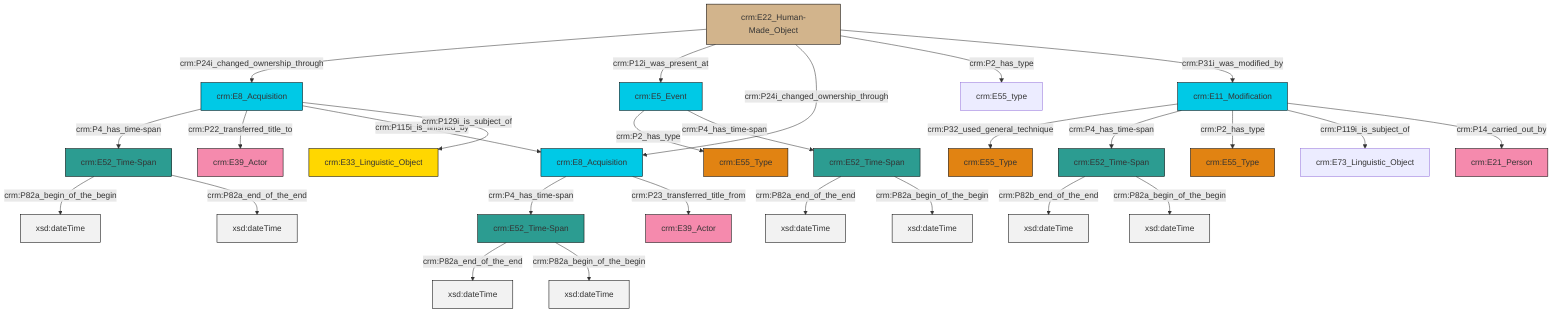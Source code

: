 graph TD
classDef Literal fill:#f2f2f2,stroke:#000000;
classDef CRM_Entity fill:#FFFFFF,stroke:#000000;
classDef Temporal_Entity fill:#00C9E6, stroke:#000000;
classDef Type fill:#E18312, stroke:#000000;
classDef Time-Span fill:#2C9C91, stroke:#000000;
classDef Appellation fill:#FFEB7F, stroke:#000000;
classDef Place fill:#008836, stroke:#000000;
classDef Persistent_Item fill:#B266B2, stroke:#000000;
classDef Conceptual_Object fill:#FFD700, stroke:#000000;
classDef Physical_Thing fill:#D2B48C, stroke:#000000;
classDef Actor fill:#f58aad, stroke:#000000;
classDef PC_Classes fill:#4ce600, stroke:#000000;
classDef Multi fill:#cccccc,stroke:#000000;

2["crm:E8_Acquisition"]:::Temporal_Entity -->|crm:P4_has_time-span| 3["crm:E52_Time-Span"]:::Time-Span
4["crm:E22_Human-Made_Object"]:::Physical_Thing -->|crm:P24i_changed_ownership_through| 2["crm:E8_Acquisition"]:::Temporal_Entity
0["crm:E11_Modification"]:::Temporal_Entity -->|crm:P32_used_general_technique| 7["crm:E55_Type"]:::Type
13["crm:E52_Time-Span"]:::Time-Span -->|crm:P82b_end_of_the_end| 14[xsd:dateTime]:::Literal
2["crm:E8_Acquisition"]:::Temporal_Entity -->|crm:P22_transferred_title_to| 15["crm:E39_Actor"]:::Actor
5["crm:E52_Time-Span"]:::Time-Span -->|crm:P82a_end_of_the_end| 18[xsd:dateTime]:::Literal
3["crm:E52_Time-Span"]:::Time-Span -->|crm:P82a_begin_of_the_begin| 19[xsd:dateTime]:::Literal
0["crm:E11_Modification"]:::Temporal_Entity -->|crm:P4_has_time-span| 13["crm:E52_Time-Span"]:::Time-Span
20["crm:E8_Acquisition"]:::Temporal_Entity -->|crm:P4_has_time-span| 21["crm:E52_Time-Span"]:::Time-Span
0["crm:E11_Modification"]:::Temporal_Entity -->|crm:P2_has_type| 11["crm:E55_Type"]:::Type
20["crm:E8_Acquisition"]:::Temporal_Entity -->|crm:P23_transferred_title_from| 24["crm:E39_Actor"]:::Actor
0["crm:E11_Modification"]:::Temporal_Entity -->|crm:P119i_is_subject_of| 29["crm:E73_Linguistic_Object"]:::Default
0["crm:E11_Modification"]:::Temporal_Entity -->|crm:P14_carried_out_by| 8["crm:E21_Person"]:::Actor
32["crm:E5_Event"]:::Temporal_Entity -->|crm:P2_has_type| 25["crm:E55_Type"]:::Type
5["crm:E52_Time-Span"]:::Time-Span -->|crm:P82a_begin_of_the_begin| 33[xsd:dateTime]:::Literal
3["crm:E52_Time-Span"]:::Time-Span -->|crm:P82a_end_of_the_end| 34[xsd:dateTime]:::Literal
4["crm:E22_Human-Made_Object"]:::Physical_Thing -->|crm:P12i_was_present_at| 32["crm:E5_Event"]:::Temporal_Entity
2["crm:E8_Acquisition"]:::Temporal_Entity -->|crm:P115i_is_finished_by| 20["crm:E8_Acquisition"]:::Temporal_Entity
2["crm:E8_Acquisition"]:::Temporal_Entity -->|crm:P129i_is_subject_of| 16["crm:E33_Linguistic_Object"]:::Conceptual_Object
21["crm:E52_Time-Span"]:::Time-Span -->|crm:P82a_end_of_the_end| 37[xsd:dateTime]:::Literal
21["crm:E52_Time-Span"]:::Time-Span -->|crm:P82a_begin_of_the_begin| 39[xsd:dateTime]:::Literal
13["crm:E52_Time-Span"]:::Time-Span -->|crm:P82a_begin_of_the_begin| 40[xsd:dateTime]:::Literal
4["crm:E22_Human-Made_Object"]:::Physical_Thing -->|crm:P24i_changed_ownership_through| 20["crm:E8_Acquisition"]:::Temporal_Entity
4["crm:E22_Human-Made_Object"]:::Physical_Thing -->|crm:P2_has_type| 42["crm:E55_type"]:::Default
32["crm:E5_Event"]:::Temporal_Entity -->|crm:P4_has_time-span| 5["crm:E52_Time-Span"]:::Time-Span
4["crm:E22_Human-Made_Object"]:::Physical_Thing -->|crm:P31i_was_modified_by| 0["crm:E11_Modification"]:::Temporal_Entity